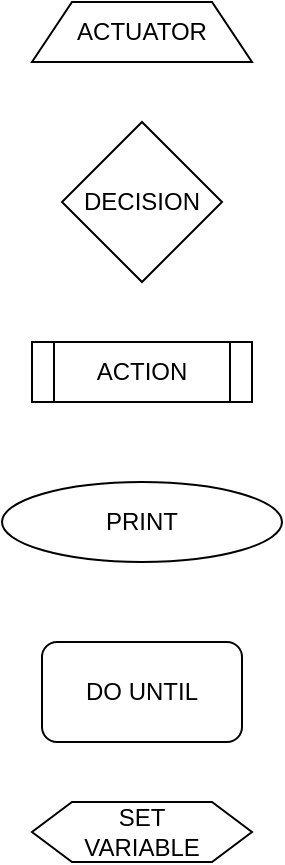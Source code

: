 <mxfile version="24.7.6" pages="2">
  <diagram name="LEGEND" id="edf60f1a-56cd-e834-aa8a-f176f3a09ee4">
    <mxGraphModel dx="792" dy="737" grid="1" gridSize="10" guides="1" tooltips="1" connect="1" arrows="1" fold="1" page="1" pageScale="1" pageWidth="1100" pageHeight="850" background="none" math="0" shadow="0">
      <root>
        <mxCell id="0" />
        <mxCell id="1" parent="0" />
        <mxCell id="NHYdh4J6pSrBGkDmuhm9-1" value="ACTUATOR" style="shape=trapezoid;perimeter=trapezoidPerimeter;whiteSpace=wrap;html=1;fixedSize=1;" vertex="1" parent="1">
          <mxGeometry x="50" y="80" width="110" height="30" as="geometry" />
        </mxCell>
        <mxCell id="wsD_08oE-9n66NXnCbSW-1" value="DECISION" style="rhombus;whiteSpace=wrap;html=1;" vertex="1" parent="1">
          <mxGeometry x="65" y="140" width="80" height="80" as="geometry" />
        </mxCell>
        <mxCell id="I97O1ikNUe8uR8ij6_fA-1" value="ACTION" style="shape=process;whiteSpace=wrap;html=1;backgroundOutline=1;" vertex="1" parent="1">
          <mxGeometry x="50" y="250" width="110" height="30" as="geometry" />
        </mxCell>
        <mxCell id="Q4TYtTF1Wy4zO3k9ty9j-1" value="PRINT" style="ellipse;whiteSpace=wrap;html=1;" vertex="1" parent="1">
          <mxGeometry x="35" y="320" width="140" height="40" as="geometry" />
        </mxCell>
        <mxCell id="MzoU7sQucJiLVaEGBp4j-1" value="DO UNTIL" style="rounded=1;whiteSpace=wrap;html=1;" vertex="1" parent="1">
          <mxGeometry x="55" y="400" width="100" height="50" as="geometry" />
        </mxCell>
        <mxCell id="mMWMxayGEBB-CJNrssii-1" value="SET&lt;div&gt;VARIABLE&lt;/div&gt;" style="shape=hexagon;perimeter=hexagonPerimeter2;whiteSpace=wrap;html=1;fixedSize=1;" vertex="1" parent="1">
          <mxGeometry x="50" y="480" width="110" height="30" as="geometry" />
        </mxCell>
      </root>
    </mxGraphModel>
  </diagram>
  <diagram id="JOSRvauK2hLnr8xtLC3x" name="Ventilatie">
    <mxGraphModel dx="792" dy="737" grid="1" gridSize="10" guides="1" tooltips="1" connect="1" arrows="1" fold="1" page="1" pageScale="1" pageWidth="850" pageHeight="1100" math="0" shadow="0">
      <root>
        <mxCell id="0" />
        <mxCell id="1" parent="0" />
        <mxCell id="hg8Qdza5K2m_UtK_G0JT-3" style="edgeStyle=orthogonalEdgeStyle;rounded=0;orthogonalLoop=1;jettySize=auto;html=1;exitX=0;exitY=0.5;exitDx=0;exitDy=0;entryX=0.5;entryY=0;entryDx=0;entryDy=0;" edge="1" parent="1" source="fD_919za8rNbhw5f81wA-1" target="hg8Qdza5K2m_UtK_G0JT-2">
          <mxGeometry relative="1" as="geometry" />
        </mxCell>
        <mxCell id="hg8Qdza5K2m_UtK_G0JT-8" style="edgeStyle=orthogonalEdgeStyle;rounded=0;orthogonalLoop=1;jettySize=auto;html=1;exitX=1;exitY=0.5;exitDx=0;exitDy=0;entryX=0;entryY=0.5;entryDx=0;entryDy=0;" edge="1" parent="1" source="fD_919za8rNbhw5f81wA-1" target="hg8Qdza5K2m_UtK_G0JT-7">
          <mxGeometry relative="1" as="geometry" />
        </mxCell>
        <mxCell id="fD_919za8rNbhw5f81wA-1" value="TEMP &amp;gt; 5C°" style="rhombus;whiteSpace=wrap;html=1;" vertex="1" parent="1">
          <mxGeometry x="170" y="110" width="80" height="80" as="geometry" />
        </mxCell>
        <mxCell id="hg8Qdza5K2m_UtK_G0JT-6" style="edgeStyle=orthogonalEdgeStyle;rounded=0;orthogonalLoop=1;jettySize=auto;html=1;exitX=0.5;exitY=1;exitDx=0;exitDy=0;entryX=0.5;entryY=0;entryDx=0;entryDy=0;" edge="1" parent="1" source="hg8Qdza5K2m_UtK_G0JT-1" target="fD_919za8rNbhw5f81wA-1">
          <mxGeometry relative="1" as="geometry" />
        </mxCell>
        <mxCell id="hg8Qdza5K2m_UtK_G0JT-1" value="BUTTON" style="shape=trapezoid;perimeter=trapezoidPerimeter;whiteSpace=wrap;html=1;fixedSize=1;" vertex="1" parent="1">
          <mxGeometry x="155" y="40" width="110" height="30" as="geometry" />
        </mxCell>
        <mxCell id="hg8Qdza5K2m_UtK_G0JT-2" value="TXT: To Cold" style="ellipse;whiteSpace=wrap;html=1;" vertex="1" parent="1">
          <mxGeometry x="20" y="170" width="140" height="40" as="geometry" />
        </mxCell>
        <mxCell id="hg8Qdza5K2m_UtK_G0JT-4" value="NO" style="dashed=0;html=1;fillColor=#F0F2F5;strokeColor=none;align=center;rounded=1;arcSize=10;fontColor=#596780;fontStyle=1;fontSize=11;shadow=0" vertex="1" parent="1">
          <mxGeometry x="100" y="120" width="60" height="20" as="geometry" />
        </mxCell>
        <mxCell id="hg8Qdza5K2m_UtK_G0JT-17" style="edgeStyle=orthogonalEdgeStyle;rounded=0;orthogonalLoop=1;jettySize=auto;html=1;exitX=1;exitY=0.5;exitDx=0;exitDy=0;entryX=0;entryY=0.5;entryDx=0;entryDy=0;" edge="1" parent="1" source="hg8Qdza5K2m_UtK_G0JT-7" target="hg8Qdza5K2m_UtK_G0JT-16">
          <mxGeometry relative="1" as="geometry" />
        </mxCell>
        <mxCell id="hg8Qdza5K2m_UtK_G0JT-18" style="edgeStyle=orthogonalEdgeStyle;rounded=0;orthogonalLoop=1;jettySize=auto;html=1;exitX=0.5;exitY=1;exitDx=0;exitDy=0;entryX=0.5;entryY=0;entryDx=0;entryDy=0;" edge="1" parent="1" source="hg8Qdza5K2m_UtK_G0JT-7" target="hg8Qdza5K2m_UtK_G0JT-15">
          <mxGeometry relative="1" as="geometry" />
        </mxCell>
        <mxCell id="hg8Qdza5K2m_UtK_G0JT-7" value="Positie&lt;div&gt;Rolluik&lt;/div&gt;&lt;div&gt;= 0&lt;/div&gt;" style="rhombus;whiteSpace=wrap;html=1;" vertex="1" parent="1">
          <mxGeometry x="320" y="110" width="80" height="80" as="geometry" />
        </mxCell>
        <mxCell id="hg8Qdza5K2m_UtK_G0JT-9" value="&lt;div&gt;YES&lt;/div&gt;" style="dashed=0;html=1;fillColor=#F0F2F5;strokeColor=none;align=center;rounded=1;arcSize=10;fontColor=#596780;fontStyle=1;fontSize=11;shadow=0" vertex="1" parent="1">
          <mxGeometry x="260" y="120" width="60" height="20" as="geometry" />
        </mxCell>
        <mxCell id="hg8Qdza5K2m_UtK_G0JT-12" value="&lt;div&gt;YES&lt;/div&gt;" style="dashed=0;html=1;fillColor=#F0F2F5;strokeColor=none;align=center;rounded=1;arcSize=10;fontColor=#596780;fontStyle=1;fontSize=11;shadow=0" vertex="1" parent="1">
          <mxGeometry x="400" y="120" width="60" height="20" as="geometry" />
        </mxCell>
        <mxCell id="hg8Qdza5K2m_UtK_G0JT-13" value="Positie&lt;div&gt;Rolluik&lt;/div&gt;&lt;div&gt;= 0&lt;/div&gt;" style="rounded=1;whiteSpace=wrap;html=1;" vertex="1" parent="1">
          <mxGeometry x="310" y="290" width="100" height="50" as="geometry" />
        </mxCell>
        <mxCell id="hg8Qdza5K2m_UtK_G0JT-20" style="edgeStyle=orthogonalEdgeStyle;rounded=0;orthogonalLoop=1;jettySize=auto;html=1;exitX=0.5;exitY=1;exitDx=0;exitDy=0;entryX=0.5;entryY=0;entryDx=0;entryDy=0;" edge="1" parent="1" source="hg8Qdza5K2m_UtK_G0JT-15" target="hg8Qdza5K2m_UtK_G0JT-13">
          <mxGeometry relative="1" as="geometry" />
        </mxCell>
        <mxCell id="hg8Qdza5K2m_UtK_G0JT-15" value="CLOSE rolluik" style="shape=process;whiteSpace=wrap;html=1;backgroundOutline=1;" vertex="1" parent="1">
          <mxGeometry x="305" y="230" width="110" height="30" as="geometry" />
        </mxCell>
        <mxCell id="hg8Qdza5K2m_UtK_G0JT-23" style="edgeStyle=orthogonalEdgeStyle;rounded=0;orthogonalLoop=1;jettySize=auto;html=1;exitX=1;exitY=0.5;exitDx=0;exitDy=0;entryX=0.5;entryY=0;entryDx=0;entryDy=0;" edge="1" parent="1" source="hg8Qdza5K2m_UtK_G0JT-16" target="hg8Qdza5K2m_UtK_G0JT-22">
          <mxGeometry relative="1" as="geometry" />
        </mxCell>
        <mxCell id="hg8Qdza5K2m_UtK_G0JT-16" value="OPEN Raam" style="shape=process;whiteSpace=wrap;html=1;backgroundOutline=1;" vertex="1" parent="1">
          <mxGeometry x="460" y="135" width="110" height="30" as="geometry" />
        </mxCell>
        <mxCell id="hg8Qdza5K2m_UtK_G0JT-19" value="NO" style="dashed=0;html=1;fillColor=#F0F2F5;strokeColor=none;align=center;rounded=1;arcSize=10;fontColor=#596780;fontStyle=1;fontSize=11;shadow=0" vertex="1" parent="1">
          <mxGeometry x="290" y="190" width="60" height="20" as="geometry" />
        </mxCell>
        <mxCell id="hg8Qdza5K2m_UtK_G0JT-21" style="edgeStyle=orthogonalEdgeStyle;rounded=0;orthogonalLoop=1;jettySize=auto;html=1;exitX=1;exitY=0.5;exitDx=0;exitDy=0;entryX=0.5;entryY=1;entryDx=0;entryDy=0;" edge="1" parent="1" source="hg8Qdza5K2m_UtK_G0JT-13" target="hg8Qdza5K2m_UtK_G0JT-16">
          <mxGeometry relative="1" as="geometry">
            <mxPoint x="500" y="200" as="targetPoint" />
          </mxGeometry>
        </mxCell>
        <mxCell id="ahvhZVWdTfh5E3TaMJ-t-2" style="edgeStyle=orthogonalEdgeStyle;rounded=0;orthogonalLoop=1;jettySize=auto;html=1;exitX=0.5;exitY=1;exitDx=0;exitDy=0;entryX=0.5;entryY=0;entryDx=0;entryDy=0;" edge="1" parent="1" source="hg8Qdza5K2m_UtK_G0JT-22" target="ahvhZVWdTfh5E3TaMJ-t-1">
          <mxGeometry relative="1" as="geometry" />
        </mxCell>
        <mxCell id="hg8Qdza5K2m_UtK_G0JT-22" value="SLIDER" style="shape=trapezoid;perimeter=trapezoidPerimeter;whiteSpace=wrap;html=1;fixedSize=1;" vertex="1" parent="1">
          <mxGeometry x="610" y="175" width="110" height="30" as="geometry" />
        </mxCell>
        <mxCell id="Ji_yZPCaXS0ptQvqPS7E-2" style="edgeStyle=orthogonalEdgeStyle;rounded=0;orthogonalLoop=1;jettySize=auto;html=1;exitX=0.5;exitY=1;exitDx=0;exitDy=0;" edge="1" parent="1" source="ahvhZVWdTfh5E3TaMJ-t-1" target="Ji_yZPCaXS0ptQvqPS7E-1">
          <mxGeometry relative="1" as="geometry" />
        </mxCell>
        <mxCell id="ahvhZVWdTfh5E3TaMJ-t-1" value="Set Delay" style="shape=hexagon;perimeter=hexagonPerimeter2;whiteSpace=wrap;html=1;fixedSize=1;" vertex="1" parent="1">
          <mxGeometry x="610" y="230" width="110" height="30" as="geometry" />
        </mxCell>
        <mxCell id="Ji_yZPCaXS0ptQvqPS7E-1" value="CLOSE Raam" style="shape=process;whiteSpace=wrap;html=1;backgroundOutline=1;" vertex="1" parent="1">
          <mxGeometry x="610" y="300" width="110" height="30" as="geometry" />
        </mxCell>
      </root>
    </mxGraphModel>
  </diagram>
</mxfile>
